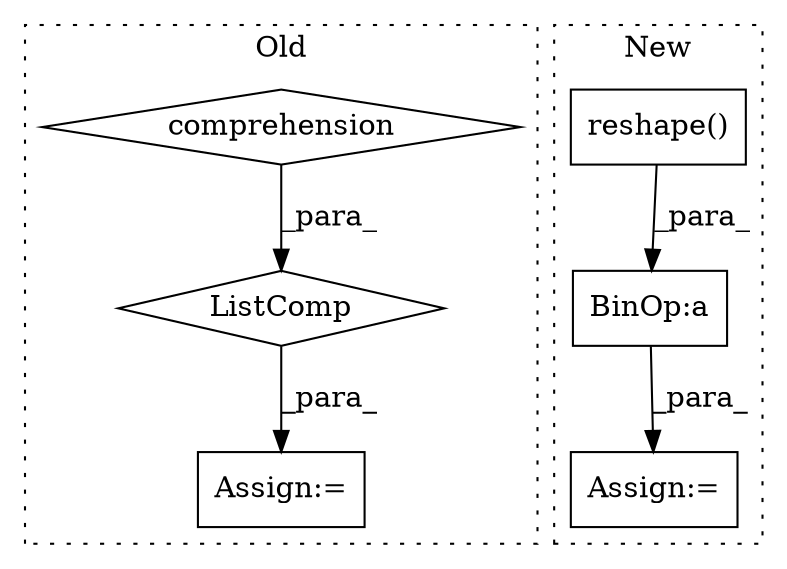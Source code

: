 digraph G {
subgraph cluster0 {
1 [label="ListComp" a="106" s="1666" l="21" shape="diamond"];
3 [label="comprehension" a="45" s="1675" l="3" shape="diamond"];
5 [label="Assign:=" a="68" s="1997" l="4" shape="box"];
label = "Old";
style="dotted";
}
subgraph cluster1 {
2 [label="reshape()" a="75" s="2028,2039" l="10,1" shape="box"];
4 [label="Assign:=" a="68" s="2099" l="3" shape="box"];
6 [label="BinOp:a" a="82" s="2104" l="3" shape="box"];
label = "New";
style="dotted";
}
1 -> 5 [label="_para_"];
2 -> 6 [label="_para_"];
3 -> 1 [label="_para_"];
6 -> 4 [label="_para_"];
}